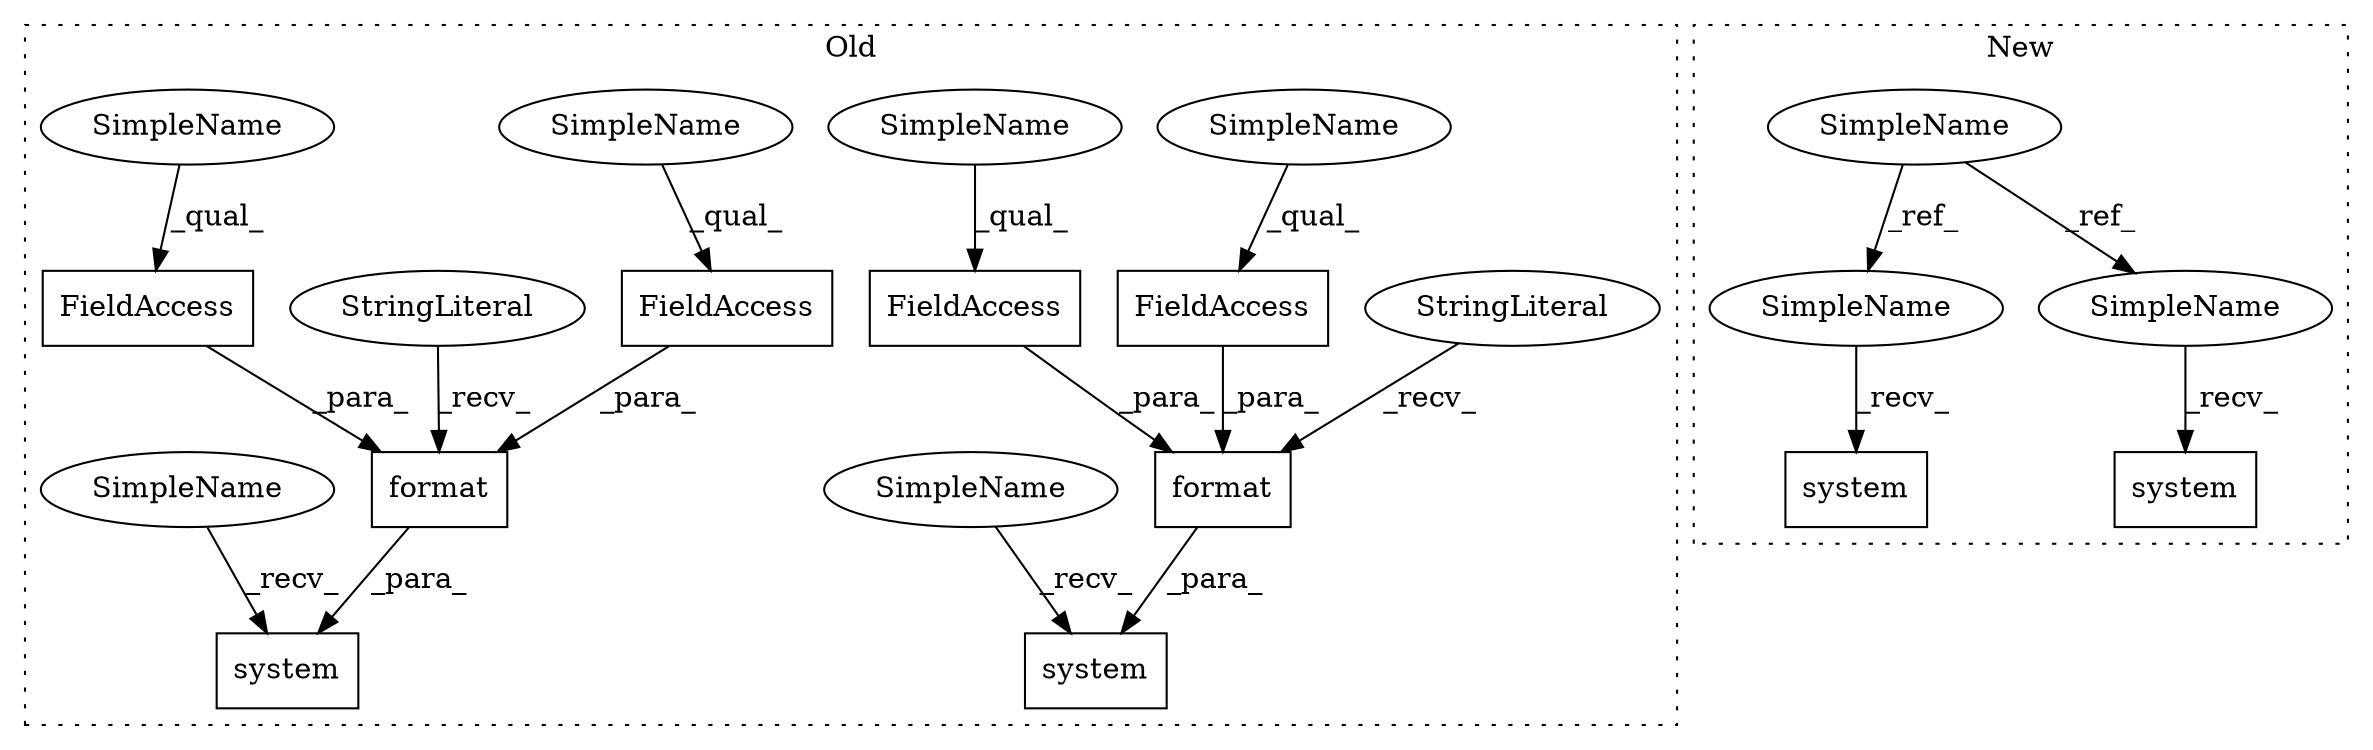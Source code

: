 digraph G {
subgraph cluster0 {
1 [label="format" a="32" s="30789,30892" l="7,1" shape="box"];
3 [label="StringLiteral" a="45" s="30731" l="57" shape="ellipse"];
4 [label="system" a="32" s="30724,30893" l="7,1" shape="box"];
5 [label="FieldAccess" a="22" s="30858" l="12" shape="box"];
6 [label="FieldAccess" a="22" s="30650" l="18" shape="box"];
7 [label="FieldAccess" a="22" s="30626" l="23" shape="box"];
8 [label="FieldAccess" a="22" s="30834" l="23" shape="box"];
9 [label="format" a="32" s="30619,30713" l="7,1" shape="box"];
10 [label="system" a="32" s="30562,30714" l="7,1" shape="box"];
13 [label="StringLiteral" a="45" s="30569" l="49" shape="ellipse"];
16 [label="SimpleName" a="42" s="30650" l="4" shape="ellipse"];
17 [label="SimpleName" a="42" s="30834" l="4" shape="ellipse"];
18 [label="SimpleName" a="42" s="30626" l="4" shape="ellipse"];
19 [label="SimpleName" a="42" s="30858" l="4" shape="ellipse"];
20 [label="SimpleName" a="42" s="30721" l="2" shape="ellipse"];
21 [label="SimpleName" a="42" s="30559" l="2" shape="ellipse"];
label = "Old";
style="dotted";
}
subgraph cluster1 {
2 [label="system" a="32" s="21882" l="8" shape="box"];
11 [label="SimpleName" a="42" s="19883" l="2" shape="ellipse"];
12 [label="system" a="32" s="21963" l="8" shape="box"];
14 [label="SimpleName" a="42" s="21960" l="2" shape="ellipse"];
15 [label="SimpleName" a="42" s="21879" l="2" shape="ellipse"];
label = "New";
style="dotted";
}
1 -> 4 [label="_para_"];
3 -> 1 [label="_recv_"];
5 -> 1 [label="_para_"];
6 -> 9 [label="_para_"];
7 -> 9 [label="_para_"];
8 -> 1 [label="_para_"];
9 -> 10 [label="_para_"];
11 -> 14 [label="_ref_"];
11 -> 15 [label="_ref_"];
13 -> 9 [label="_recv_"];
14 -> 12 [label="_recv_"];
15 -> 2 [label="_recv_"];
16 -> 6 [label="_qual_"];
17 -> 8 [label="_qual_"];
18 -> 7 [label="_qual_"];
19 -> 5 [label="_qual_"];
20 -> 4 [label="_recv_"];
21 -> 10 [label="_recv_"];
}